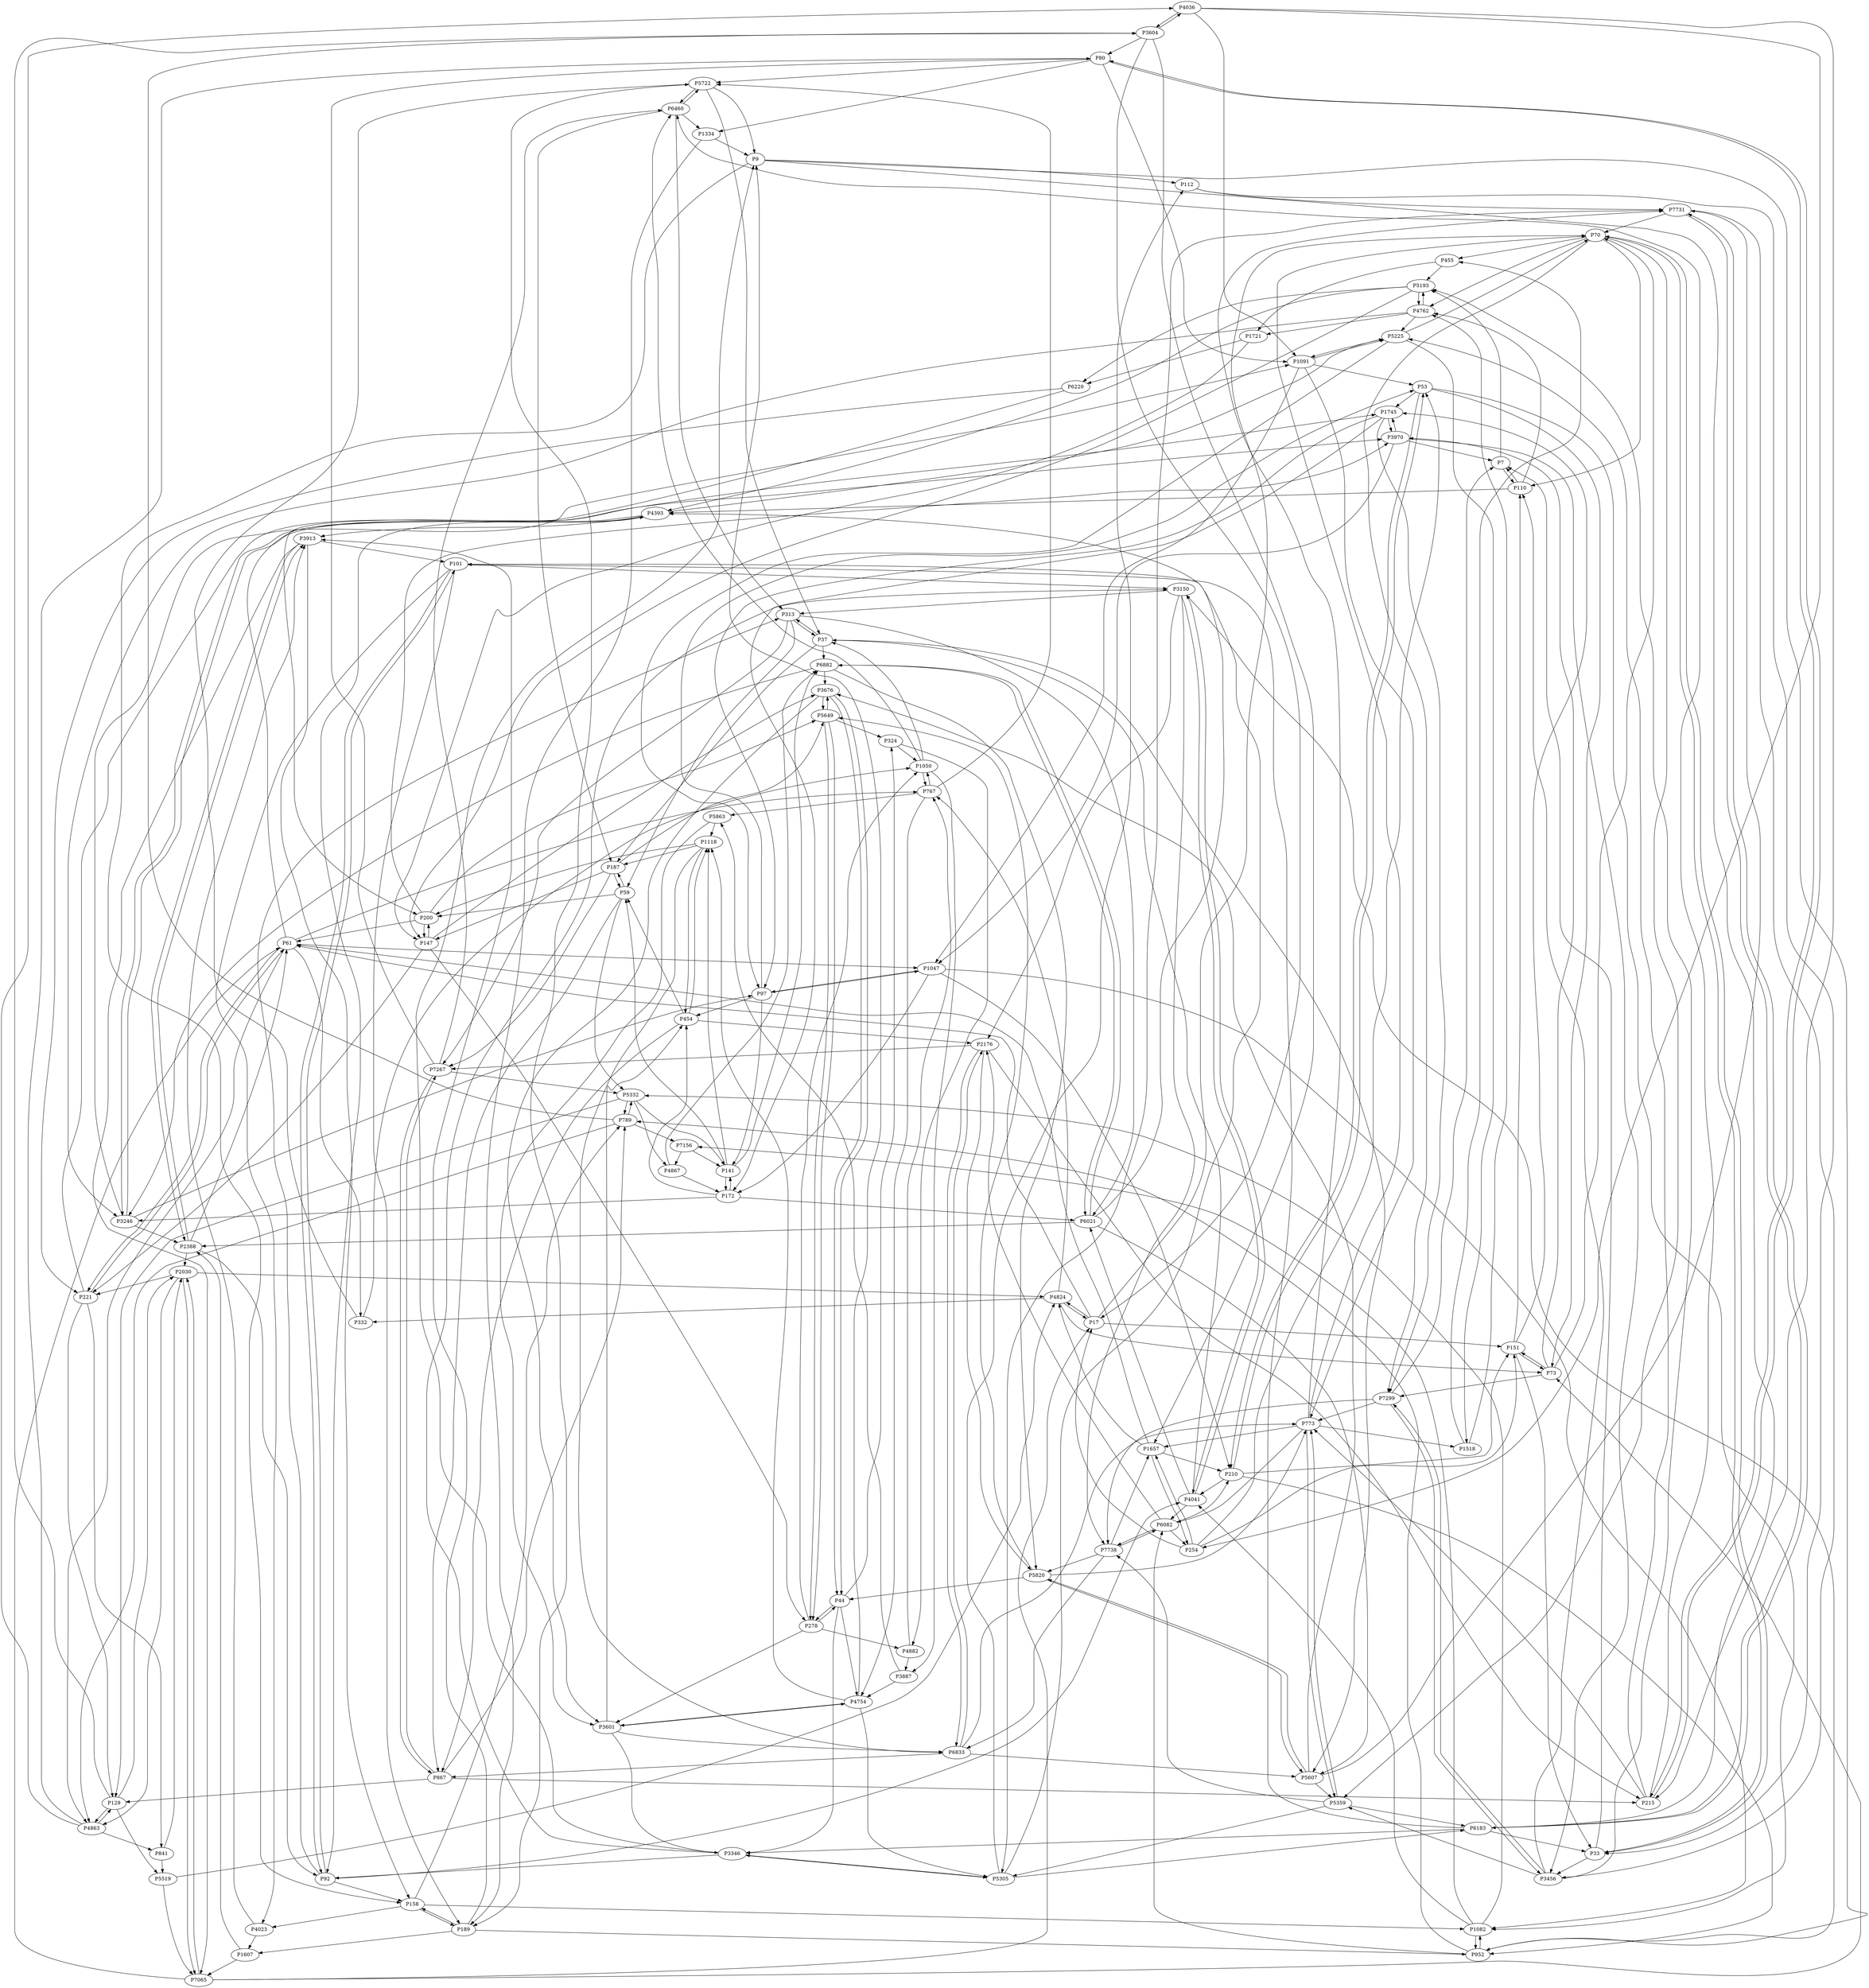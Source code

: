 digraph {
P4036 -> P3604,
P254 -> P1657,
P17 -> P4824,
P61 -> P332,
P767 -> P1050,
P5722 -> P6460,
P37 -> P313,
P187 -> P59,
P7267 -> P867,
P5332 -> P789,
P129 -> P4863,
P3604 -> P4036,
P80 -> P215,
P1091 -> P5225,
P773 -> P1518,
P70 -> P455,
P4762 -> P5193,
P1721 -> P6220,
P147 -> P200,
P221 -> P61,
P3970 -> P1745,
P1047 -> P97,
P172 -> P141,
P454 -> P1118,
P59 -> P187,
P200 -> P147,
P5649 -> P3676,
P278 -> P44,
P3601 -> P4754,
P3346 -> P5305,
P9 -> P112,
P6183 -> P7731,
P33 -> P70,
P3456 -> P7299,
P5359 -> P773,
P7738 -> P6082,
P1657 -> P254,
P210 -> P53,
P151 -> P73,
P1745 -> P3970,
P7299 -> P3456,
P7 -> P110,
P5193 -> P4762,
P4393 -> P3246,
P5225 -> P1091,
P97 -> P1047,
P53 -> P210,
P1082 -> P952,
P4041 -> P3150,
P6082 -> P7738,
P2176 -> P6833,
P5820 -> P5607,
P773 -> P5359,
P7731 -> P6183,
P5305 -> P3346,
P101 -> P92,
P3150 -> P4041,
P313 -> P37,
P6021 -> P6882,
P5607 -> P5820,
P3676 -> P5649,
P44 -> P278,
P324 -> P4882,
P1050 -> P767,
P3887 -> P5863,
P4754 -> P3601,
P1118 -> P454,
P6833 -> P2176,
P867 -> P7267,
P215 -> P80,
P6460 -> P5722,
P1334 -> P9,
P189 -> P158,
P952 -> P1082,
P789 -> P5332,
P7156 -> P4867,
P141 -> P172,
P6882 -> P6021,
P3246 -> P4393,
P2388 -> P3913,
P92 -> P101,
P158 -> P189,
P4023 -> P1607,
P3913 -> P2388,
P7065 -> P2030,
P61 -> P221,
P4863 -> P129,
P841 -> P5519,
P2030 -> P7065,
P4824 -> P17,
P73 -> P151,
P70 -> P33,
P110 -> P7
}
